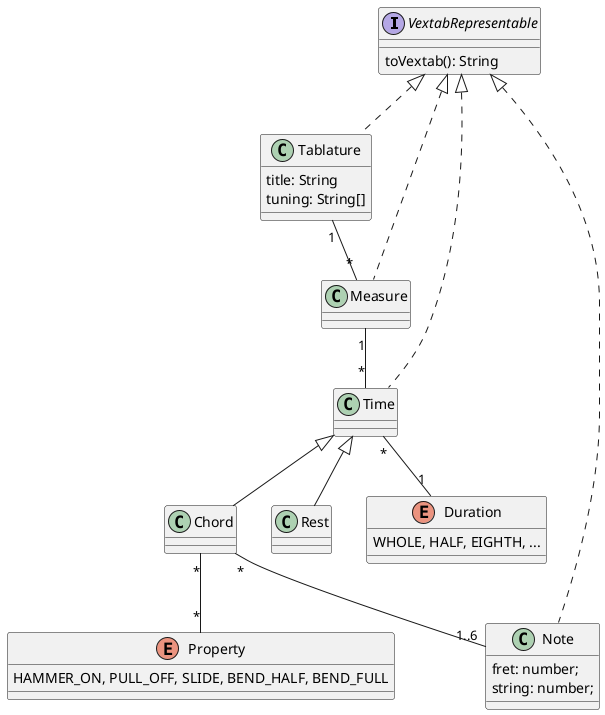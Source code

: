 @startuml

interface VextabRepresentable {
    toVextab(): String
}

class Tablature implements VextabRepresentable {
    title: String
    tuning: String[]
}

class Measure implements VextabRepresentable {

}

class Time implements VextabRepresentable

class Chord extends Time

class Rest extends Time

class Note implements VextabRepresentable {
    fret: number;
    string: number;
}

enum Property {
    HAMMER_ON, PULL_OFF, SLIDE, BEND_HALF, BEND_FULL
}

enum Duration {
    WHOLE, HALF, EIGHTH, ...
}


Tablature "1" -- "*" Measure
Measure "1" -- "*" Time
Chord "*" -- "1..6" Note
Chord "*" -- "*" Property
Time "*" -- "1" Duration


@enduml